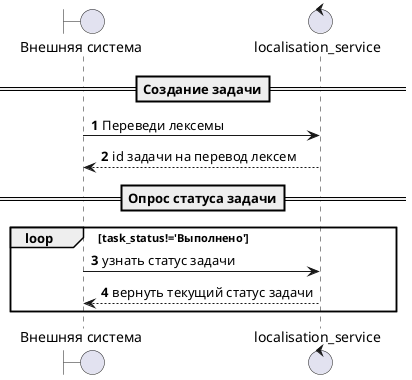 @startuml

boundary "Внешняя система" as ext
control "localisation_service" as loc

autonumber

==Создание задачи==

ext->loc: Переведи лексемы
loc--> ext: id задачи на перевод лексем

==Опрос статуса задачи==
loop task_status!='Выполнено'
    ext->loc: узнать статус задачи
    loc-->ext: вернуть текущий статус задачи
end

@enduml